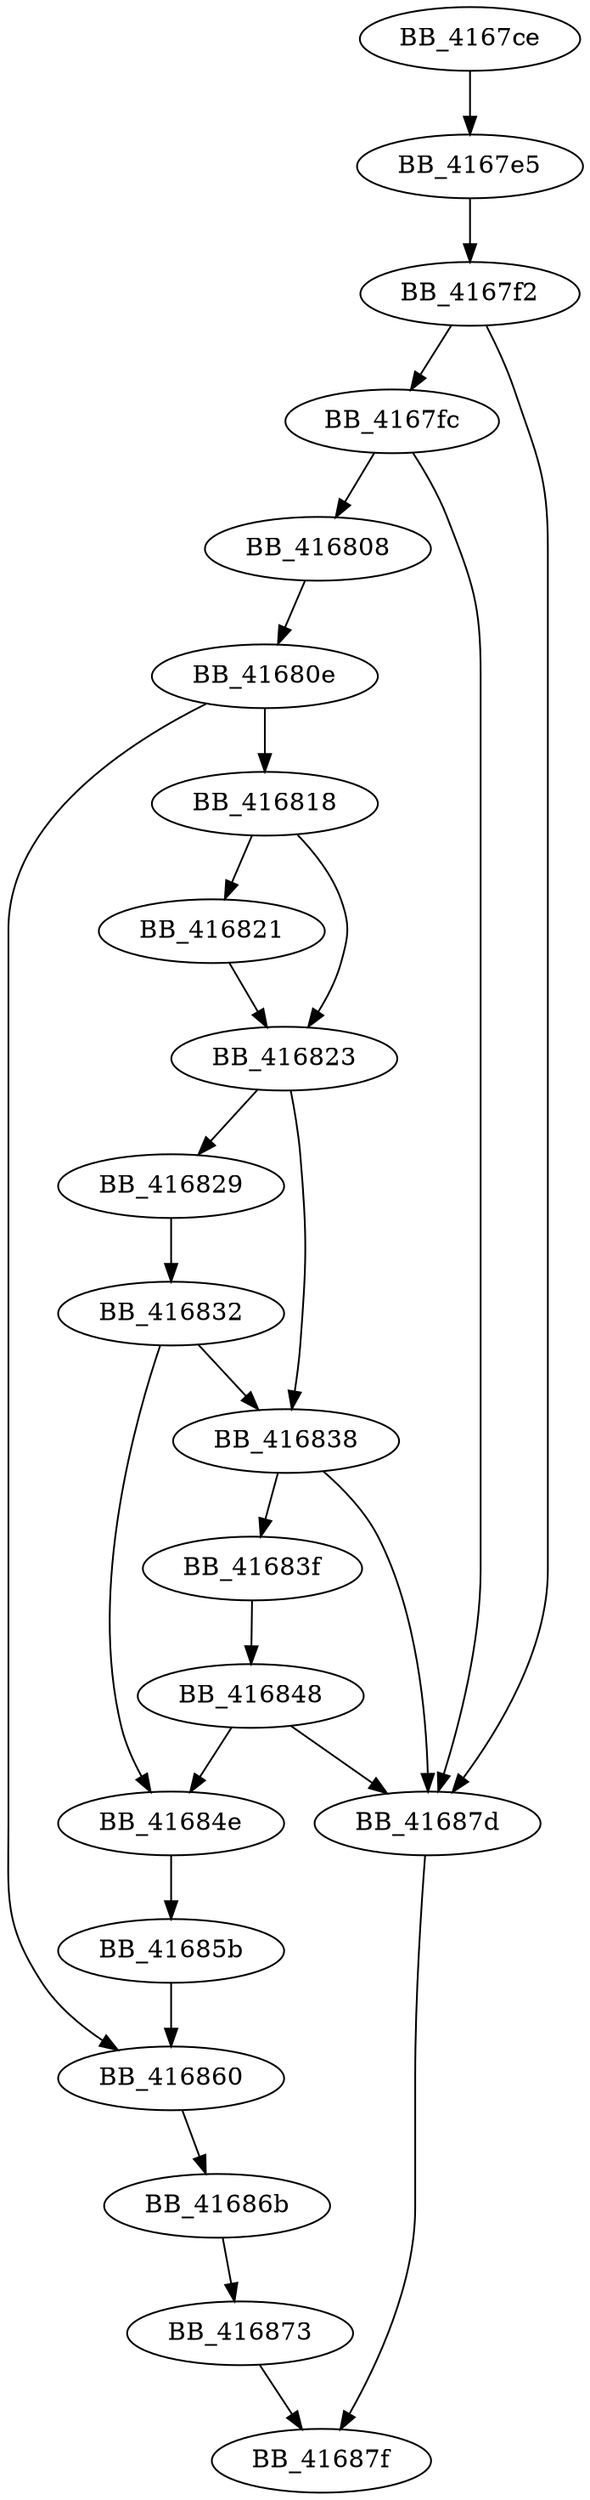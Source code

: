 DiGraph __onexit_nolock{
BB_4167ce->BB_4167e5
BB_4167e5->BB_4167f2
BB_4167f2->BB_4167fc
BB_4167f2->BB_41687d
BB_4167fc->BB_416808
BB_4167fc->BB_41687d
BB_416808->BB_41680e
BB_41680e->BB_416818
BB_41680e->BB_416860
BB_416818->BB_416821
BB_416818->BB_416823
BB_416821->BB_416823
BB_416823->BB_416829
BB_416823->BB_416838
BB_416829->BB_416832
BB_416832->BB_416838
BB_416832->BB_41684e
BB_416838->BB_41683f
BB_416838->BB_41687d
BB_41683f->BB_416848
BB_416848->BB_41684e
BB_416848->BB_41687d
BB_41684e->BB_41685b
BB_41685b->BB_416860
BB_416860->BB_41686b
BB_41686b->BB_416873
BB_416873->BB_41687f
BB_41687d->BB_41687f
}
